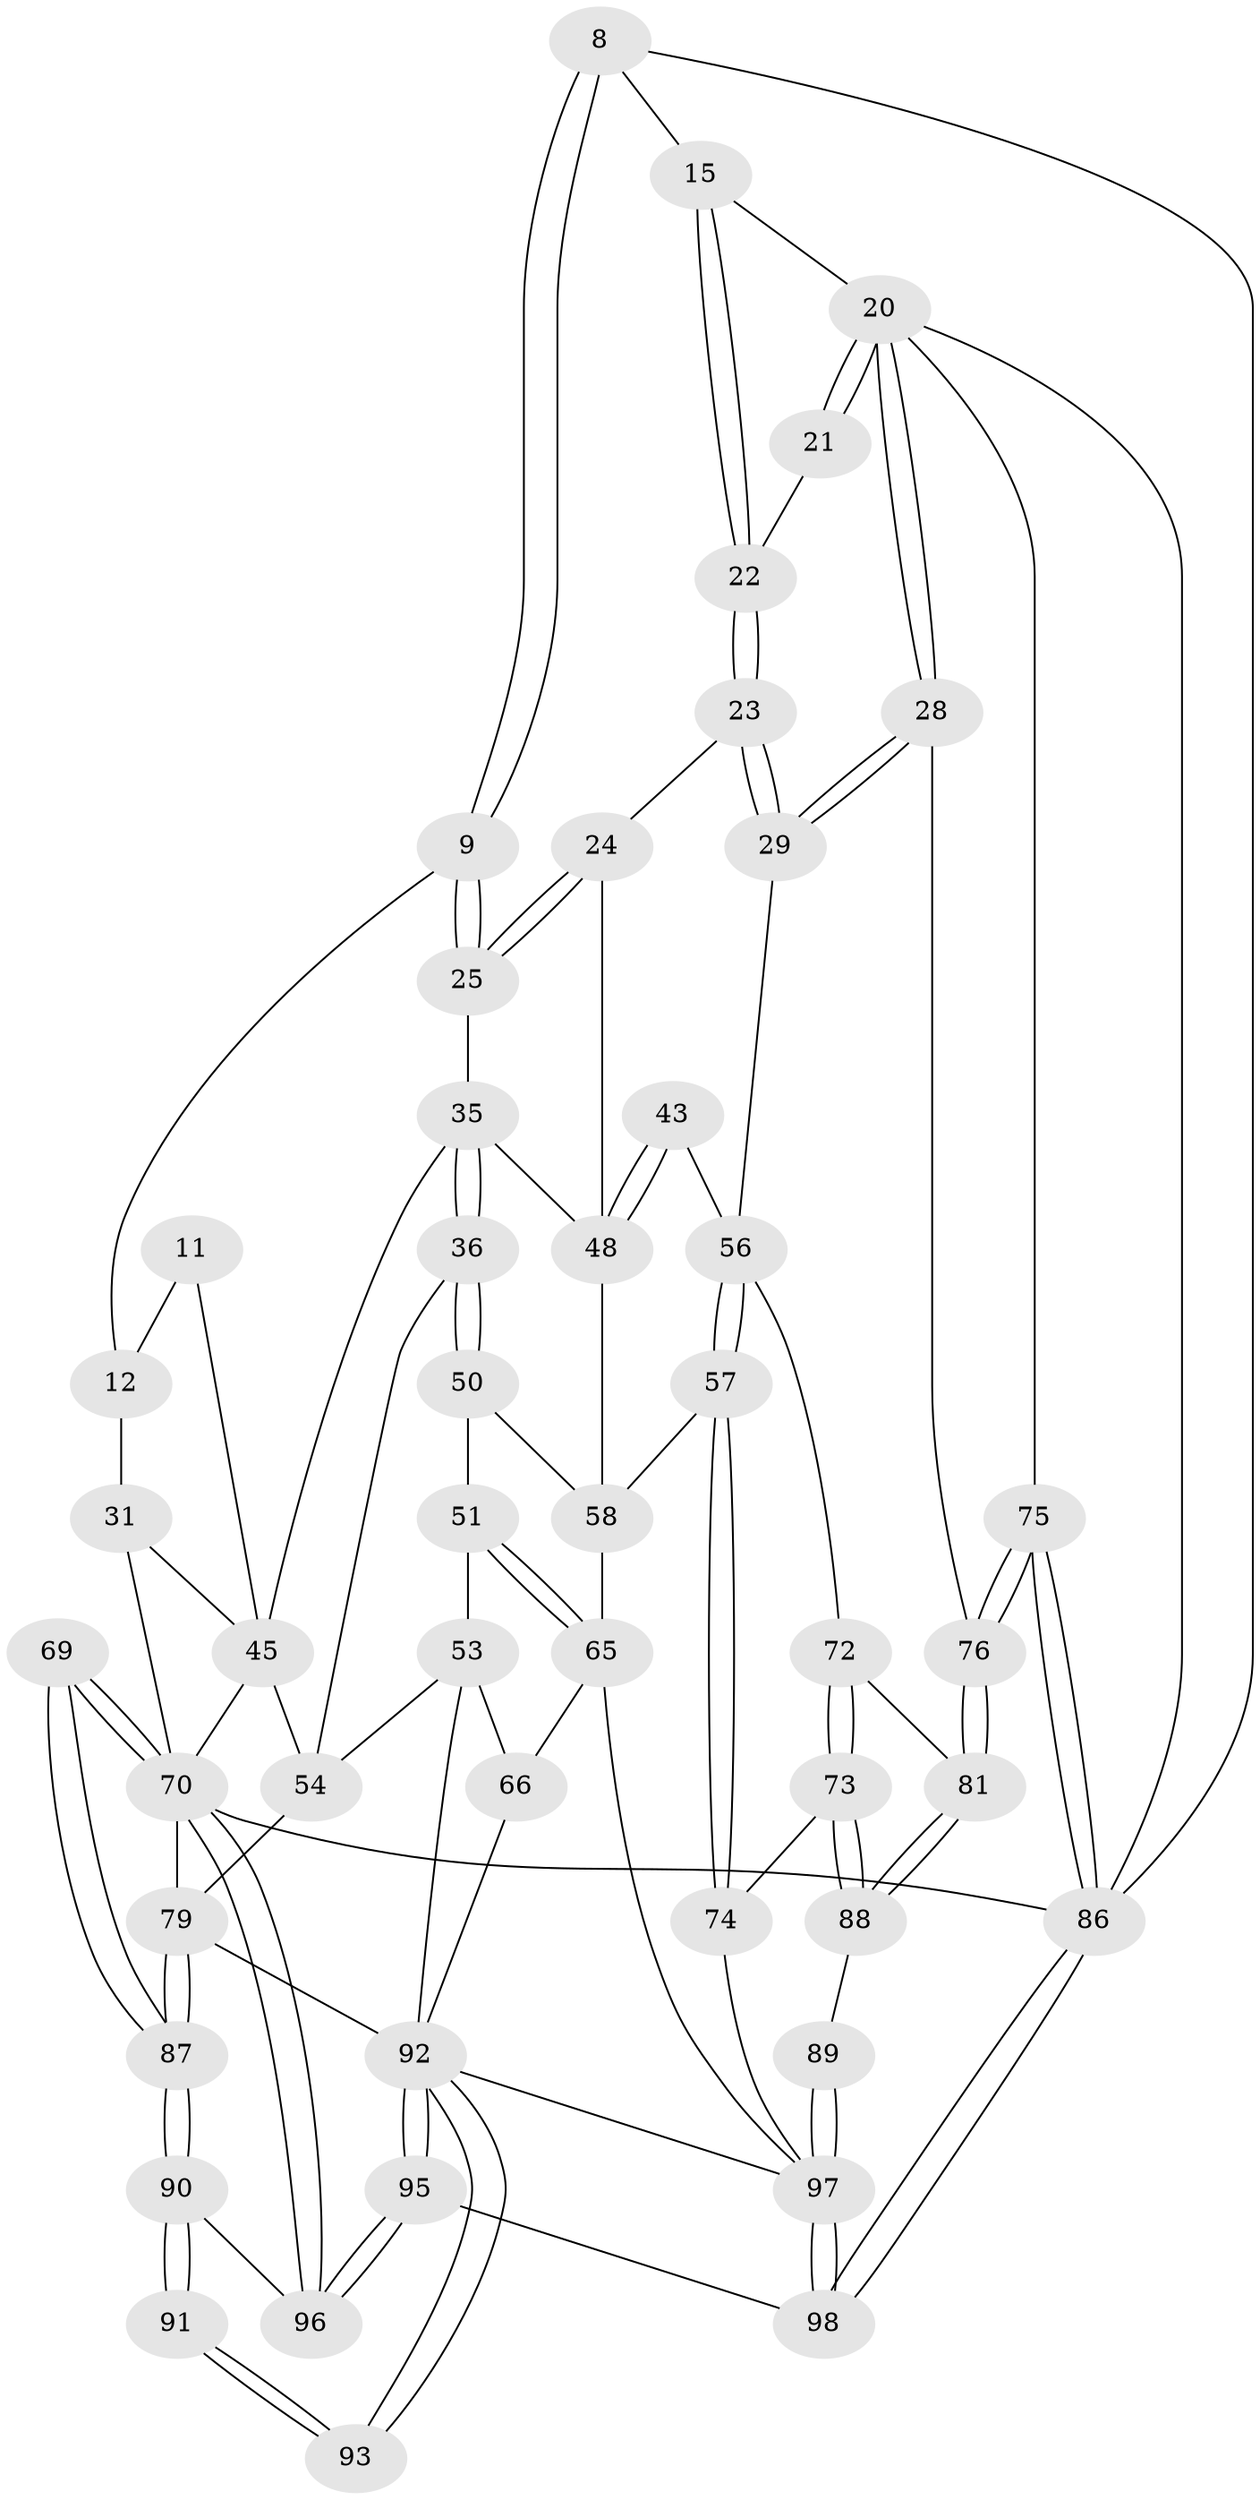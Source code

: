// original degree distribution, {3: 0.030612244897959183, 4: 0.19387755102040816, 6: 0.19387755102040816, 5: 0.5816326530612245}
// Generated by graph-tools (version 1.1) at 2025/07/03/04/25 22:07:08]
// undirected, 49 vertices, 115 edges
graph export_dot {
graph [start="1"]
  node [color=gray90,style=filled];
  8 [pos="+0.5366614576617998+0.12080525799083285",super="+1"];
  9 [pos="+0.5023730995355674+0.13826302658783302"];
  11 [pos="+0.41155253052833957+0.14037712269251468"];
  12 [pos="+0.2297578651731084+0.16406474911221458",super="+10"];
  15 [pos="+0.589703665784051+0.13268023546986296"];
  20 [pos="+0.8405518864238278+0.2669422626644617",super="+16+13+14"];
  21 [pos="+0.750120845514144+0.1328489374733078"];
  22 [pos="+0.6697494141660371+0.20058121975726684"];
  23 [pos="+0.6586884008996102+0.24116598633016706"];
  24 [pos="+0.5798007977316352+0.28530979706361925"];
  25 [pos="+0.5364935449166217+0.22804242644223632"];
  28 [pos="+0.8601658620802488+0.3822173386124218"];
  29 [pos="+0.8436289799270222+0.3838353429354134"];
  31 [pos="+0+0.2751009297094038",super="+19+18"];
  35 [pos="+0.42109378680049925+0.3455634090583246",super="+26"];
  36 [pos="+0.3743085404369908+0.38092260300656555"];
  43 [pos="+0.6879937285879427+0.4094753474732431"];
  45 [pos="+0.12528836526182738+0.42901972260217053",super="+34+30"];
  48 [pos="+0.5563042578657315+0.48519372213658324",super="+39+38"];
  50 [pos="+0.409120961125423+0.5064802808930954"];
  51 [pos="+0.39659219445246324+0.5185474272198201"];
  53 [pos="+0.2788598531806336+0.5030316339139853",super="+52"];
  54 [pos="+0.2536603772848693+0.4435458620688225",super="+44+37"];
  56 [pos="+0.707071095660979+0.5488513228884604",super="+42"];
  57 [pos="+0.5771227146843647+0.5777219324747956"];
  58 [pos="+0.5686258833722653+0.5722040296203198",super="+49"];
  65 [pos="+0.4290125181287032+0.6362734924300044",super="+64"];
  66 [pos="+0.3216038858683787+0.6338816595133293"];
  69 [pos="+0+0.73666883462221"];
  70 [pos="+0+1",super="+4+68"];
  72 [pos="+0.663340472659737+0.7032102549695299",super="+63"];
  73 [pos="+0.6539608388227014+0.7083099775028671"];
  74 [pos="+0.6533525679908919+0.7080953498924281"];
  75 [pos="+1+1",super="+40+17"];
  76 [pos="+1+1",super="+61+41"];
  79 [pos="+0.15079866323510835+0.6612039343255661",super="+71+60+55"];
  81 [pos="+1+1",super="+80+62"];
  86 [pos="+1+1",super="+3"];
  87 [pos="+0+0.7458474216435127"];
  88 [pos="+0.7586412610496748+0.8872735167056115"];
  89 [pos="+0.5527084372691258+0.9115968589912696"];
  90 [pos="+0+0.7531669159183569"];
  91 [pos="+0.13857896129558425+0.7594854015763353"];
  92 [pos="+0.13363467103597407+0.9027816460663145",super="+85+78+67+59"];
  93 [pos="+0.08382773449804203+0.8285683246640972"];
  95 [pos="+0+1"];
  96 [pos="+0+1",super="+94"];
  97 [pos="+0.4026253725475534+1",super="+84+83+82"];
  98 [pos="+0.40172213319216954+1"];
  8 -- 9;
  8 -- 9;
  8 -- 15;
  8 -- 86;
  9 -- 25;
  9 -- 25;
  9 -- 12;
  11 -- 12 [weight=2];
  11 -- 45;
  12 -- 31 [weight=2];
  15 -- 22;
  15 -- 22;
  15 -- 20;
  20 -- 21 [weight=2];
  20 -- 21;
  20 -- 28;
  20 -- 28;
  20 -- 75;
  20 -- 86;
  21 -- 22;
  22 -- 23;
  22 -- 23;
  23 -- 24;
  23 -- 29;
  23 -- 29;
  24 -- 25;
  24 -- 25;
  24 -- 48;
  25 -- 35;
  28 -- 29;
  28 -- 29;
  28 -- 76;
  29 -- 56;
  31 -- 70 [weight=2];
  31 -- 45 [weight=2];
  35 -- 36;
  35 -- 36;
  35 -- 48;
  35 -- 45;
  36 -- 50;
  36 -- 50;
  36 -- 54;
  43 -- 48 [weight=2];
  43 -- 48;
  43 -- 56;
  45 -- 70;
  45 -- 54 [weight=2];
  48 -- 58;
  50 -- 51;
  50 -- 58;
  51 -- 65;
  51 -- 65;
  51 -- 53;
  53 -- 54;
  53 -- 92;
  53 -- 66;
  54 -- 79;
  56 -- 57;
  56 -- 57;
  56 -- 72;
  57 -- 58;
  57 -- 74;
  57 -- 74;
  58 -- 65;
  65 -- 66;
  65 -- 97;
  66 -- 92;
  69 -- 70 [weight=2];
  69 -- 70;
  69 -- 87;
  69 -- 87;
  70 -- 96;
  70 -- 96;
  70 -- 86 [weight=2];
  70 -- 79 [weight=2];
  72 -- 73;
  72 -- 73;
  72 -- 81 [weight=2];
  73 -- 74;
  73 -- 88;
  73 -- 88;
  74 -- 97;
  75 -- 76 [weight=2];
  75 -- 76;
  75 -- 86 [weight=2];
  75 -- 86;
  76 -- 81 [weight=2];
  76 -- 81;
  79 -- 87;
  79 -- 87;
  79 -- 92 [weight=2];
  81 -- 88;
  81 -- 88;
  86 -- 98;
  86 -- 98;
  87 -- 90;
  87 -- 90;
  88 -- 89;
  89 -- 97 [weight=2];
  89 -- 97;
  90 -- 91;
  90 -- 91;
  90 -- 96;
  91 -- 93;
  91 -- 93;
  92 -- 93;
  92 -- 93;
  92 -- 95;
  92 -- 95;
  92 -- 97;
  95 -- 96;
  95 -- 96;
  95 -- 98;
  97 -- 98;
  97 -- 98;
}
